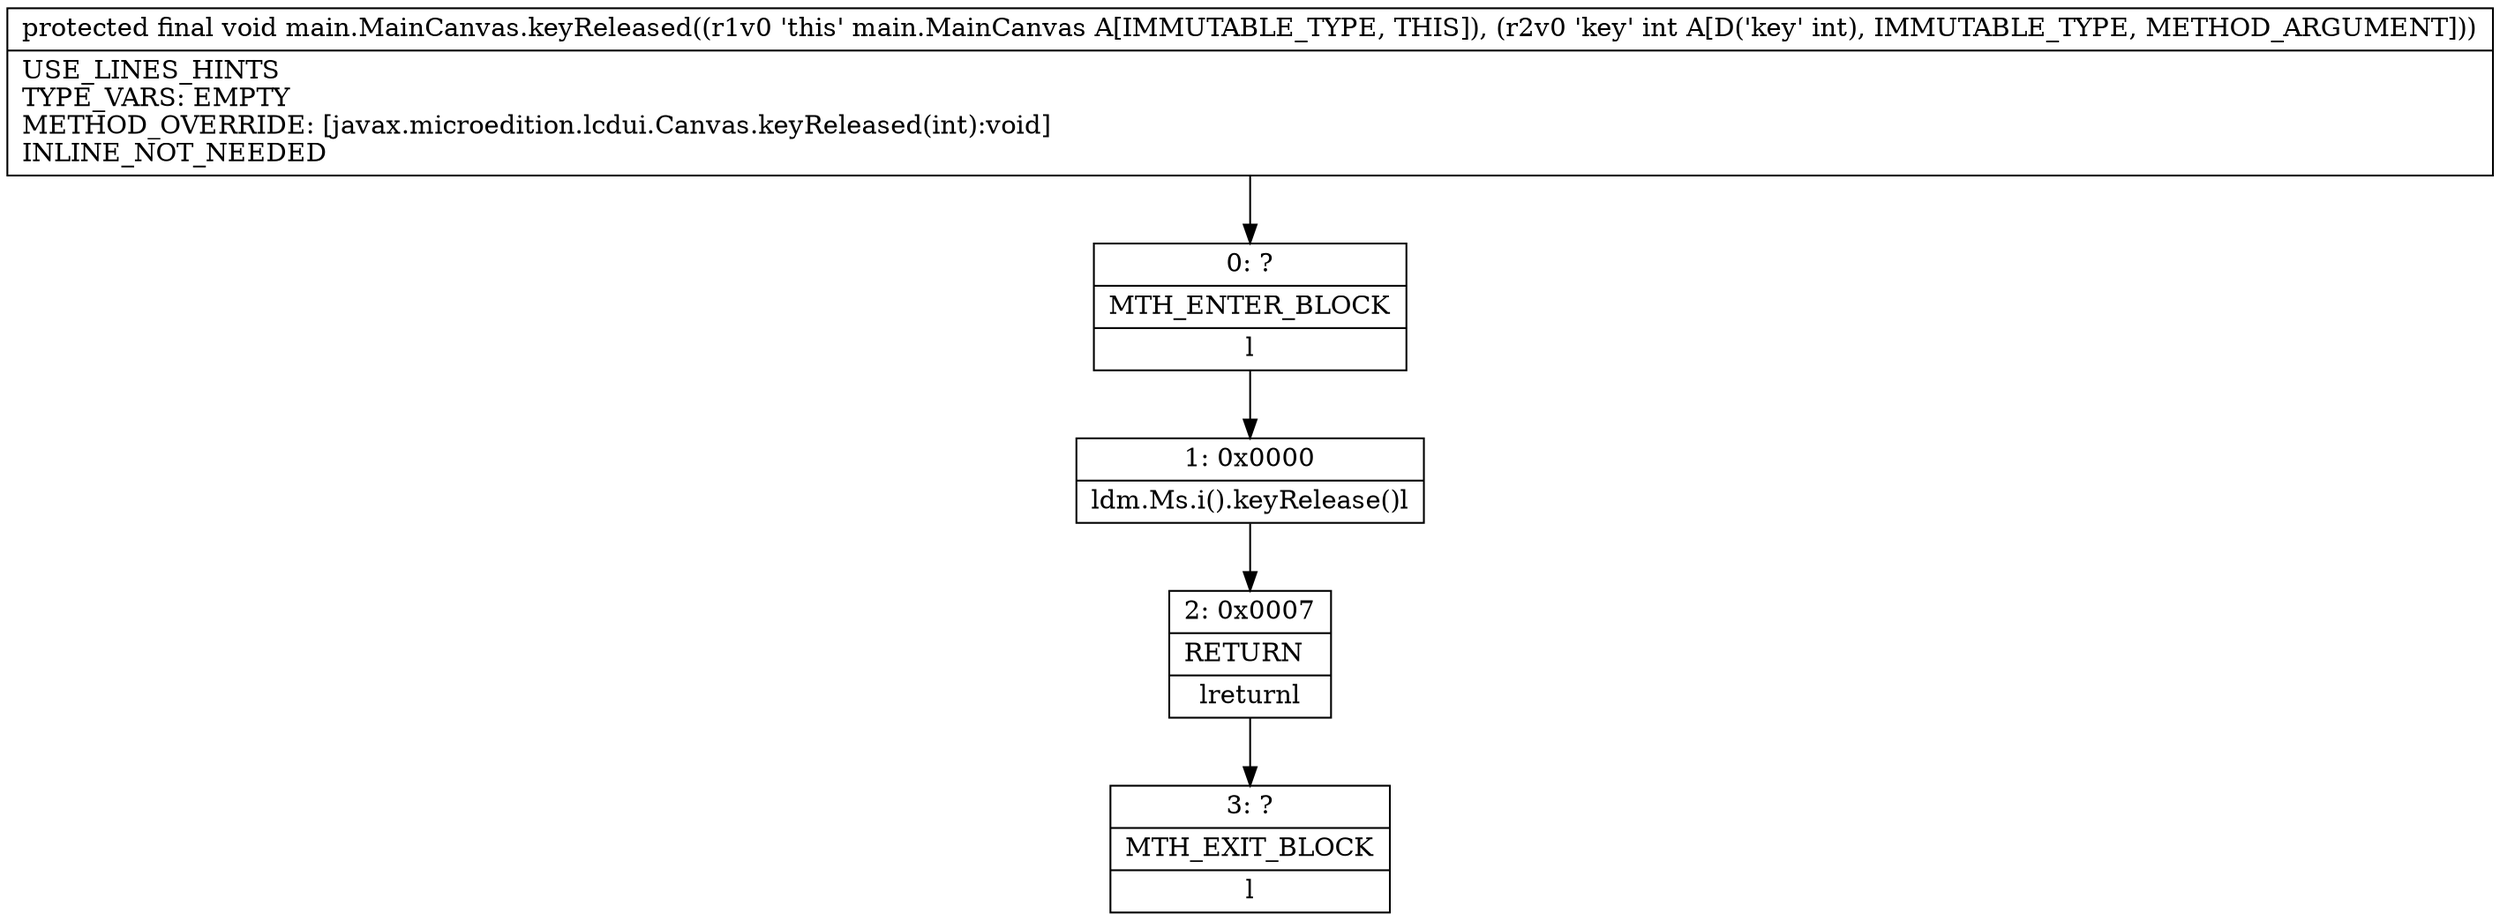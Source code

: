 digraph "CFG formain.MainCanvas.keyReleased(I)V" {
Node_0 [shape=record,label="{0\:\ ?|MTH_ENTER_BLOCK\l|l}"];
Node_1 [shape=record,label="{1\:\ 0x0000|ldm.Ms.i().keyRelease()l}"];
Node_2 [shape=record,label="{2\:\ 0x0007|RETURN\l|lreturnl}"];
Node_3 [shape=record,label="{3\:\ ?|MTH_EXIT_BLOCK\l|l}"];
MethodNode[shape=record,label="{protected final void main.MainCanvas.keyReleased((r1v0 'this' main.MainCanvas A[IMMUTABLE_TYPE, THIS]), (r2v0 'key' int A[D('key' int), IMMUTABLE_TYPE, METHOD_ARGUMENT]))  | USE_LINES_HINTS\lTYPE_VARS: EMPTY\lMETHOD_OVERRIDE: [javax.microedition.lcdui.Canvas.keyReleased(int):void]\lINLINE_NOT_NEEDED\l}"];
MethodNode -> Node_0;
Node_0 -> Node_1;
Node_1 -> Node_2;
Node_2 -> Node_3;
}

